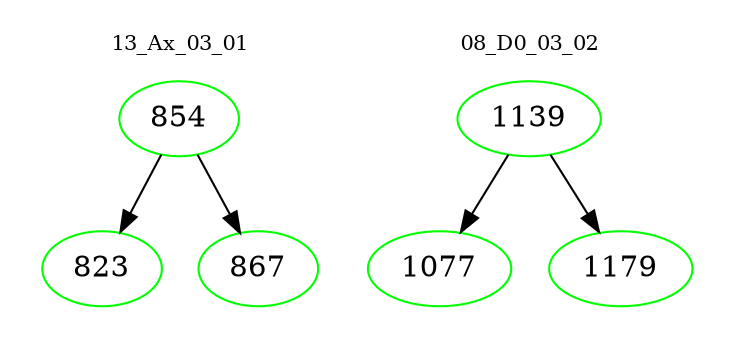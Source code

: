 digraph{
subgraph cluster_0 {
color = white
label = "13_Ax_03_01";
fontsize=10;
T0_854 [label="854", color="green"]
T0_854 -> T0_823 [color="black"]
T0_823 [label="823", color="green"]
T0_854 -> T0_867 [color="black"]
T0_867 [label="867", color="green"]
}
subgraph cluster_1 {
color = white
label = "08_D0_03_02";
fontsize=10;
T1_1139 [label="1139", color="green"]
T1_1139 -> T1_1077 [color="black"]
T1_1077 [label="1077", color="green"]
T1_1139 -> T1_1179 [color="black"]
T1_1179 [label="1179", color="green"]
}
}
